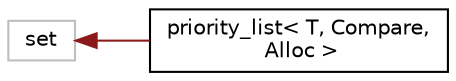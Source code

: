 digraph "Graphical Class Hierarchy"
{
  edge [fontname="Helvetica",fontsize="10",labelfontname="Helvetica",labelfontsize="10"];
  node [fontname="Helvetica",fontsize="10",shape=record];
  rankdir="LR";
  Node1 [label="set",height=0.2,width=0.4,color="grey75", fillcolor="white", style="filled"];
  Node1 -> Node2 [dir="back",color="firebrick4",fontsize="10",style="solid",fontname="Helvetica"];
  Node2 [label="priority_list\< T, Compare,\l Alloc \>",height=0.2,width=0.4,color="black", fillcolor="white", style="filled",URL="$d8/dad/classpriority__list.html"];
}
